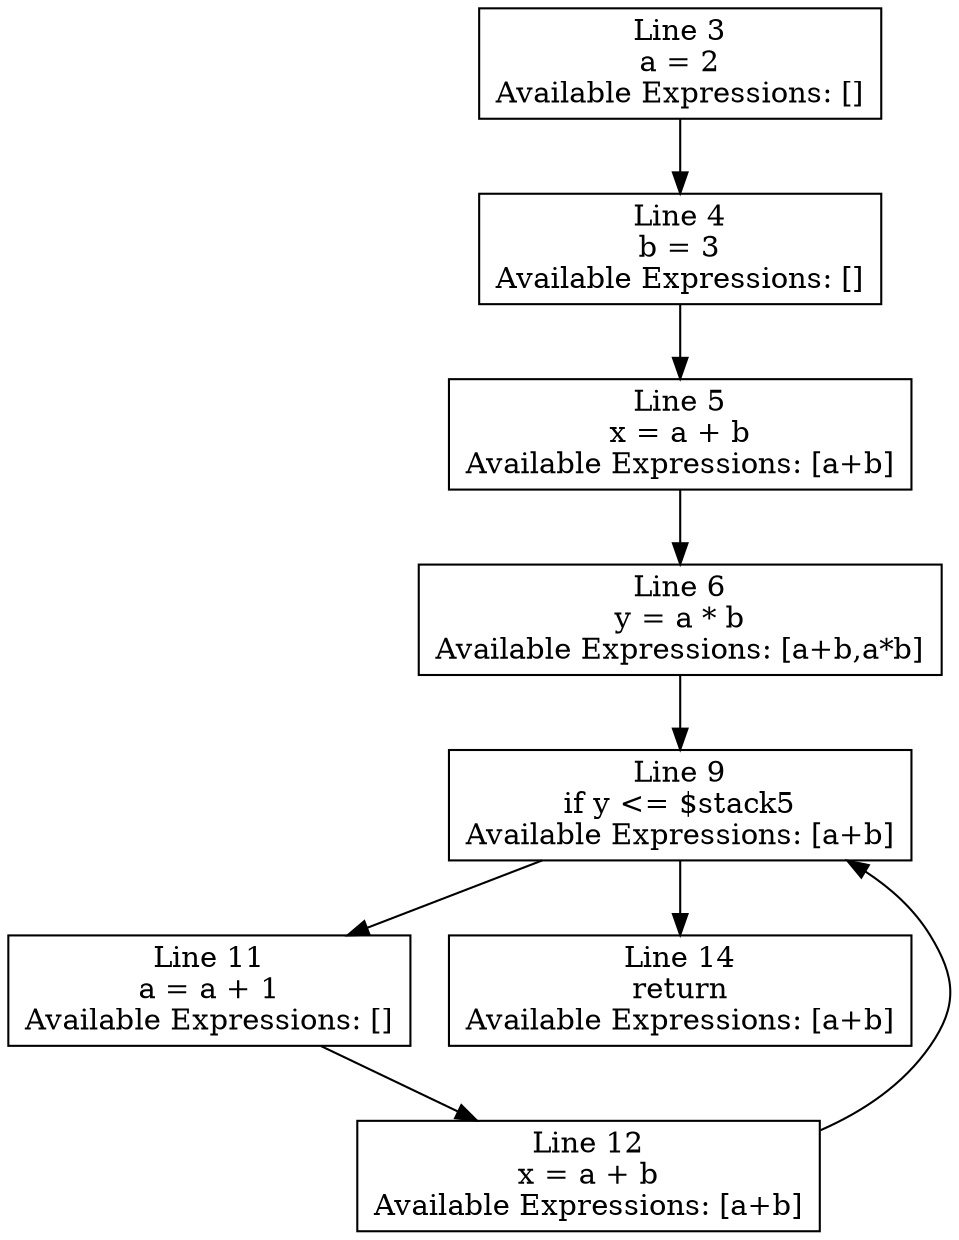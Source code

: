 digraph CFG {
node [shape=box];
stmt3 [label="Line 3\nargs := @parameter0: java.lang.String[]\nAvailable Expressions: []"];
stmt3 [label="Line 3\na = 2\nAvailable Expressions: []"];
stmt4 [label="Line 4\nb = 3\nAvailable Expressions: []"];
stmt3 -> stmt4;
stmt5 [label="Line 5\nx = a + b\nAvailable Expressions: [a+b]"];
stmt4 -> stmt5;
stmt6 [label="Line 6\ny = a * b\nAvailable Expressions: [a+b,a*b]"];
stmt5 -> stmt6;
stmt9 [label="Line 9\n$stack5 = a + b\nAvailable Expressions: [a+b]"];
stmt6 -> stmt9;
stmt12 -> stmt9;
stmt9 [label="Line 9\nif y <= $stack5\nAvailable Expressions: [a+b]"];
stmt11 [label="Line 11\na = a + 1\nAvailable Expressions: []"];
stmt9 -> stmt11;
stmt12 [label="Line 12\nx = a + b\nAvailable Expressions: [a+b]"];
stmt11 -> stmt12;
stmt14 [label="Line 14\nreturn\nAvailable Expressions: [a+b]"];
stmt9 -> stmt14;
}
